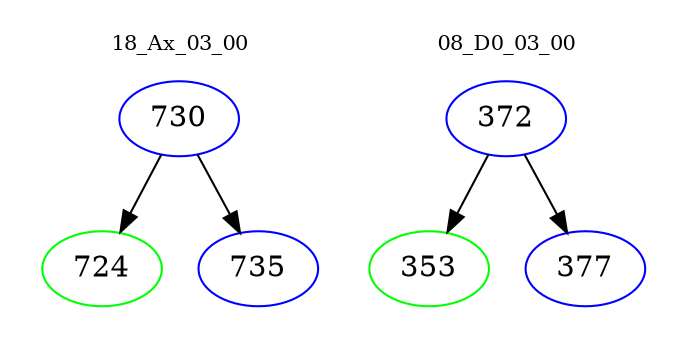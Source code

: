 digraph{
subgraph cluster_0 {
color = white
label = "18_Ax_03_00";
fontsize=10;
T0_730 [label="730", color="blue"]
T0_730 -> T0_724 [color="black"]
T0_724 [label="724", color="green"]
T0_730 -> T0_735 [color="black"]
T0_735 [label="735", color="blue"]
}
subgraph cluster_1 {
color = white
label = "08_D0_03_00";
fontsize=10;
T1_372 [label="372", color="blue"]
T1_372 -> T1_353 [color="black"]
T1_353 [label="353", color="green"]
T1_372 -> T1_377 [color="black"]
T1_377 [label="377", color="blue"]
}
}
